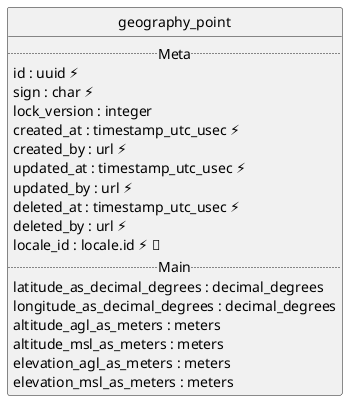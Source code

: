 @startuml uml
skinparam monochrome true
skinparam linetype ortho
hide circle

entity geography_point {
  .. Meta ..
  id : uuid ⚡
  sign : char ⚡
  lock_version : integer
  created_at : timestamp_utc_usec ⚡
  created_by : url ⚡
  updated_at : timestamp_utc_usec ⚡
  updated_by : url ⚡
  deleted_at : timestamp_utc_usec ⚡
  deleted_by : url ⚡
  locale_id : locale.id ⚡ 🔑
  .. Main ..
  latitude_as_decimal_degrees : decimal_degrees
  longitude_as_decimal_degrees : decimal_degrees
  altitude_agl_as_meters : meters
  altitude_msl_as_meters : meters
  elevation_agl_as_meters : meters
  elevation_msl_as_meters : meters
}

@enduml
